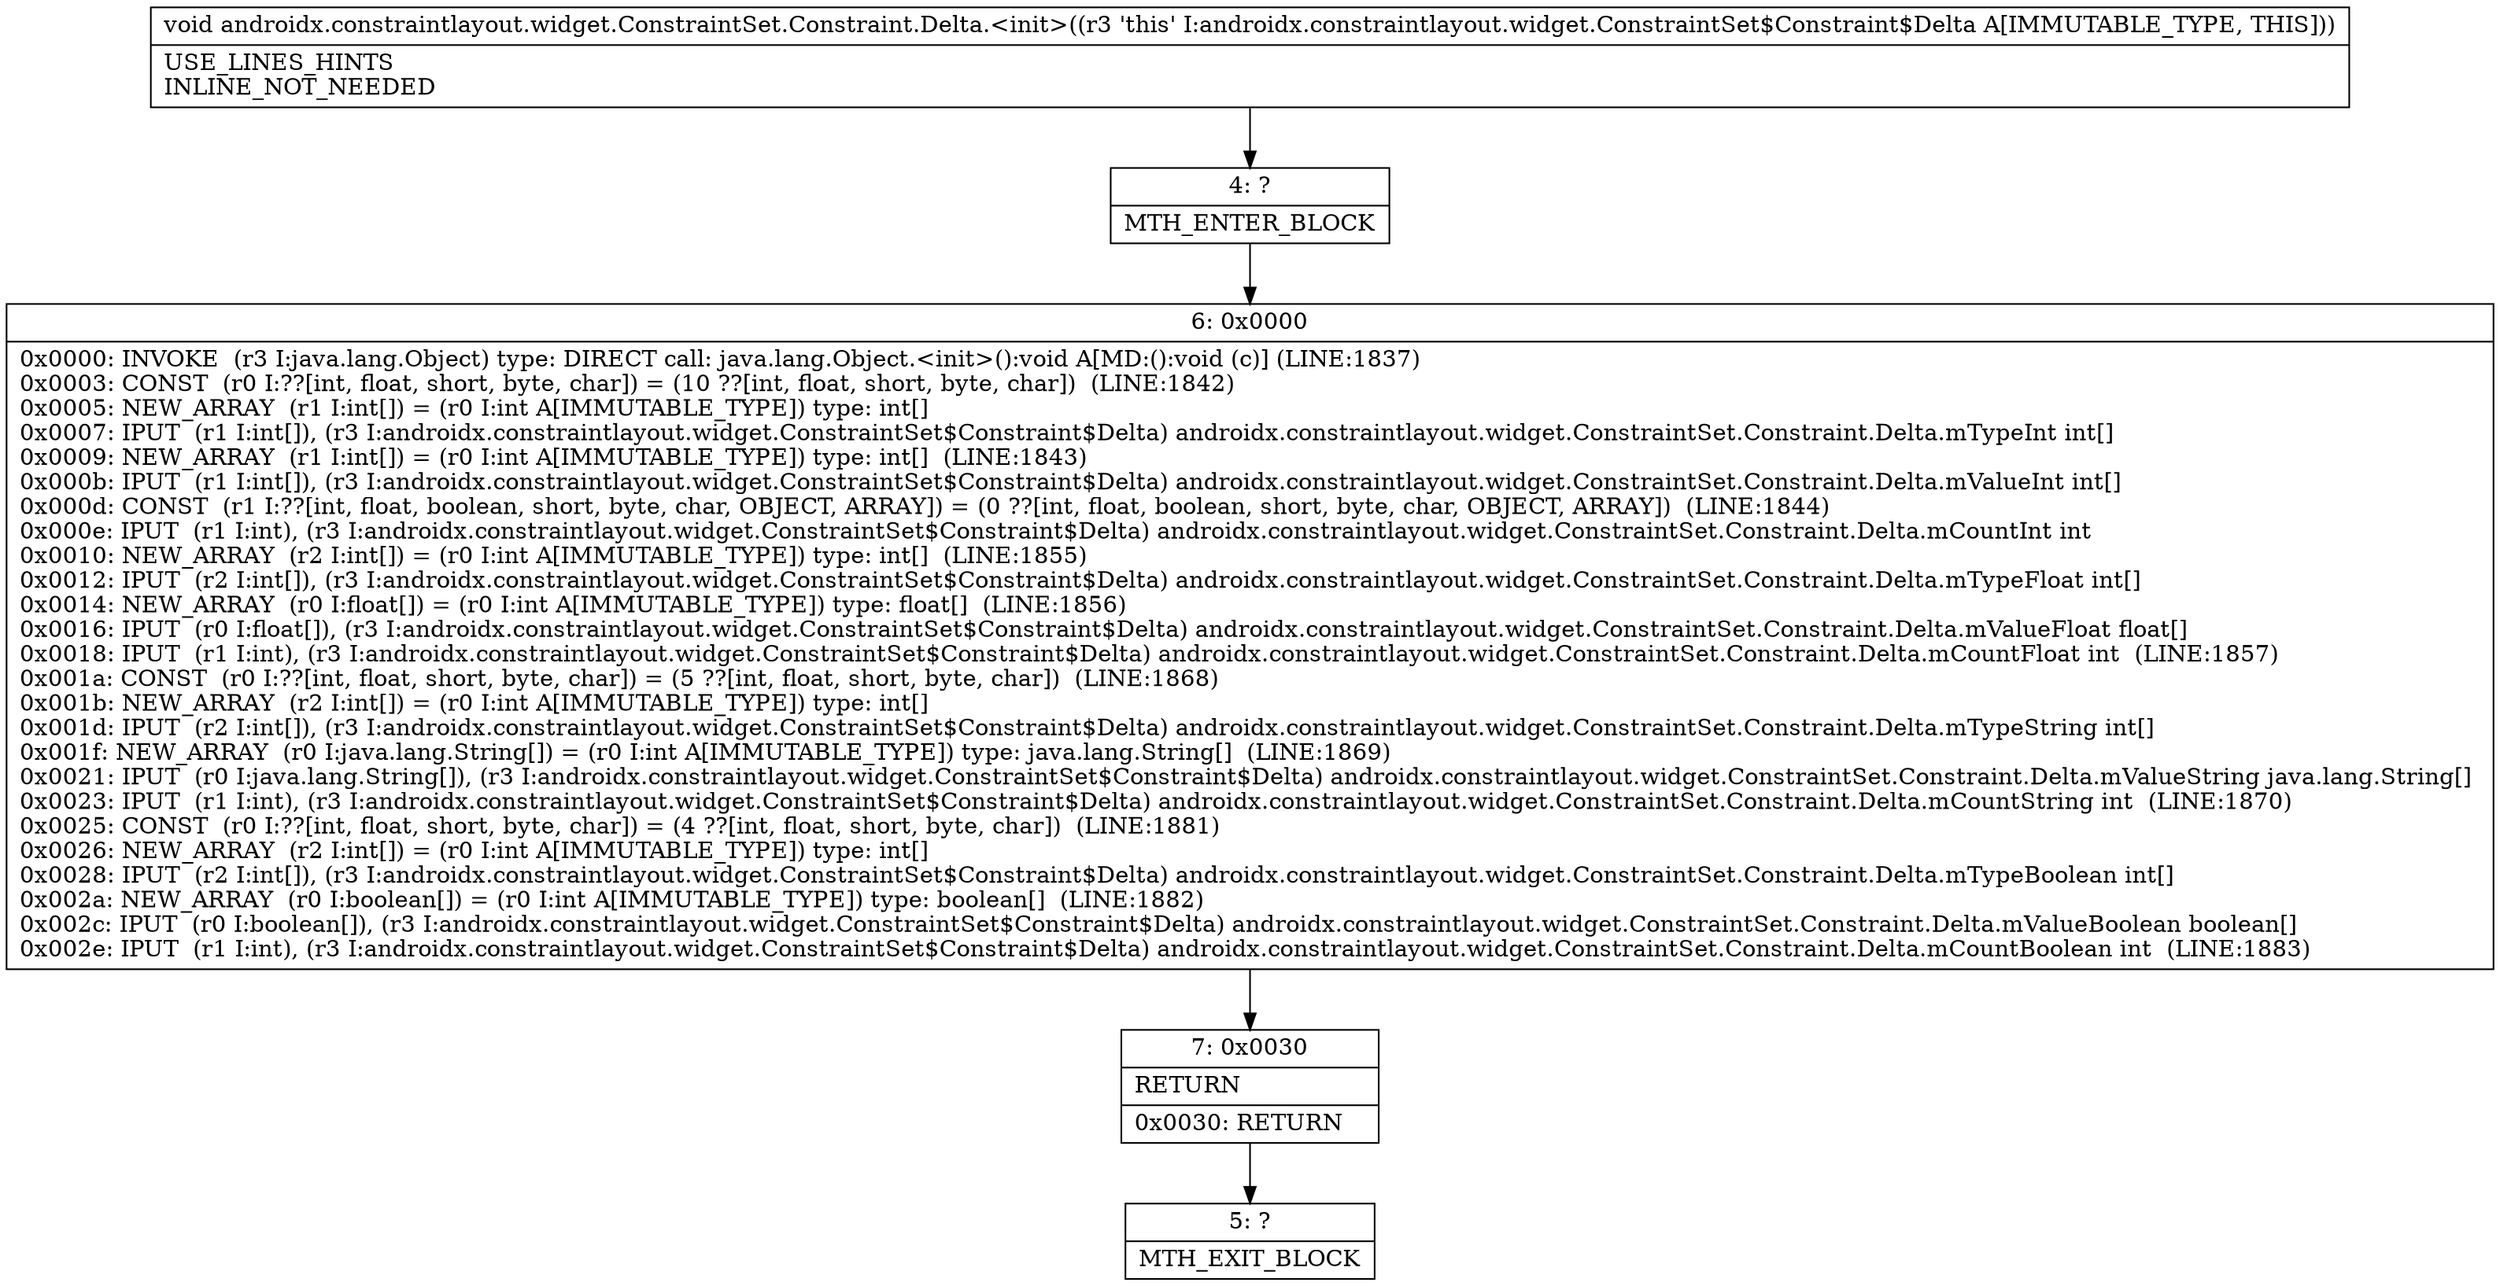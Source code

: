digraph "CFG forandroidx.constraintlayout.widget.ConstraintSet.Constraint.Delta.\<init\>()V" {
Node_4 [shape=record,label="{4\:\ ?|MTH_ENTER_BLOCK\l}"];
Node_6 [shape=record,label="{6\:\ 0x0000|0x0000: INVOKE  (r3 I:java.lang.Object) type: DIRECT call: java.lang.Object.\<init\>():void A[MD:():void (c)] (LINE:1837)\l0x0003: CONST  (r0 I:??[int, float, short, byte, char]) = (10 ??[int, float, short, byte, char])  (LINE:1842)\l0x0005: NEW_ARRAY  (r1 I:int[]) = (r0 I:int A[IMMUTABLE_TYPE]) type: int[] \l0x0007: IPUT  (r1 I:int[]), (r3 I:androidx.constraintlayout.widget.ConstraintSet$Constraint$Delta) androidx.constraintlayout.widget.ConstraintSet.Constraint.Delta.mTypeInt int[] \l0x0009: NEW_ARRAY  (r1 I:int[]) = (r0 I:int A[IMMUTABLE_TYPE]) type: int[]  (LINE:1843)\l0x000b: IPUT  (r1 I:int[]), (r3 I:androidx.constraintlayout.widget.ConstraintSet$Constraint$Delta) androidx.constraintlayout.widget.ConstraintSet.Constraint.Delta.mValueInt int[] \l0x000d: CONST  (r1 I:??[int, float, boolean, short, byte, char, OBJECT, ARRAY]) = (0 ??[int, float, boolean, short, byte, char, OBJECT, ARRAY])  (LINE:1844)\l0x000e: IPUT  (r1 I:int), (r3 I:androidx.constraintlayout.widget.ConstraintSet$Constraint$Delta) androidx.constraintlayout.widget.ConstraintSet.Constraint.Delta.mCountInt int \l0x0010: NEW_ARRAY  (r2 I:int[]) = (r0 I:int A[IMMUTABLE_TYPE]) type: int[]  (LINE:1855)\l0x0012: IPUT  (r2 I:int[]), (r3 I:androidx.constraintlayout.widget.ConstraintSet$Constraint$Delta) androidx.constraintlayout.widget.ConstraintSet.Constraint.Delta.mTypeFloat int[] \l0x0014: NEW_ARRAY  (r0 I:float[]) = (r0 I:int A[IMMUTABLE_TYPE]) type: float[]  (LINE:1856)\l0x0016: IPUT  (r0 I:float[]), (r3 I:androidx.constraintlayout.widget.ConstraintSet$Constraint$Delta) androidx.constraintlayout.widget.ConstraintSet.Constraint.Delta.mValueFloat float[] \l0x0018: IPUT  (r1 I:int), (r3 I:androidx.constraintlayout.widget.ConstraintSet$Constraint$Delta) androidx.constraintlayout.widget.ConstraintSet.Constraint.Delta.mCountFloat int  (LINE:1857)\l0x001a: CONST  (r0 I:??[int, float, short, byte, char]) = (5 ??[int, float, short, byte, char])  (LINE:1868)\l0x001b: NEW_ARRAY  (r2 I:int[]) = (r0 I:int A[IMMUTABLE_TYPE]) type: int[] \l0x001d: IPUT  (r2 I:int[]), (r3 I:androidx.constraintlayout.widget.ConstraintSet$Constraint$Delta) androidx.constraintlayout.widget.ConstraintSet.Constraint.Delta.mTypeString int[] \l0x001f: NEW_ARRAY  (r0 I:java.lang.String[]) = (r0 I:int A[IMMUTABLE_TYPE]) type: java.lang.String[]  (LINE:1869)\l0x0021: IPUT  (r0 I:java.lang.String[]), (r3 I:androidx.constraintlayout.widget.ConstraintSet$Constraint$Delta) androidx.constraintlayout.widget.ConstraintSet.Constraint.Delta.mValueString java.lang.String[] \l0x0023: IPUT  (r1 I:int), (r3 I:androidx.constraintlayout.widget.ConstraintSet$Constraint$Delta) androidx.constraintlayout.widget.ConstraintSet.Constraint.Delta.mCountString int  (LINE:1870)\l0x0025: CONST  (r0 I:??[int, float, short, byte, char]) = (4 ??[int, float, short, byte, char])  (LINE:1881)\l0x0026: NEW_ARRAY  (r2 I:int[]) = (r0 I:int A[IMMUTABLE_TYPE]) type: int[] \l0x0028: IPUT  (r2 I:int[]), (r3 I:androidx.constraintlayout.widget.ConstraintSet$Constraint$Delta) androidx.constraintlayout.widget.ConstraintSet.Constraint.Delta.mTypeBoolean int[] \l0x002a: NEW_ARRAY  (r0 I:boolean[]) = (r0 I:int A[IMMUTABLE_TYPE]) type: boolean[]  (LINE:1882)\l0x002c: IPUT  (r0 I:boolean[]), (r3 I:androidx.constraintlayout.widget.ConstraintSet$Constraint$Delta) androidx.constraintlayout.widget.ConstraintSet.Constraint.Delta.mValueBoolean boolean[] \l0x002e: IPUT  (r1 I:int), (r3 I:androidx.constraintlayout.widget.ConstraintSet$Constraint$Delta) androidx.constraintlayout.widget.ConstraintSet.Constraint.Delta.mCountBoolean int  (LINE:1883)\l}"];
Node_7 [shape=record,label="{7\:\ 0x0030|RETURN\l|0x0030: RETURN   \l}"];
Node_5 [shape=record,label="{5\:\ ?|MTH_EXIT_BLOCK\l}"];
MethodNode[shape=record,label="{void androidx.constraintlayout.widget.ConstraintSet.Constraint.Delta.\<init\>((r3 'this' I:androidx.constraintlayout.widget.ConstraintSet$Constraint$Delta A[IMMUTABLE_TYPE, THIS]))  | USE_LINES_HINTS\lINLINE_NOT_NEEDED\l}"];
MethodNode -> Node_4;Node_4 -> Node_6;
Node_6 -> Node_7;
Node_7 -> Node_5;
}


